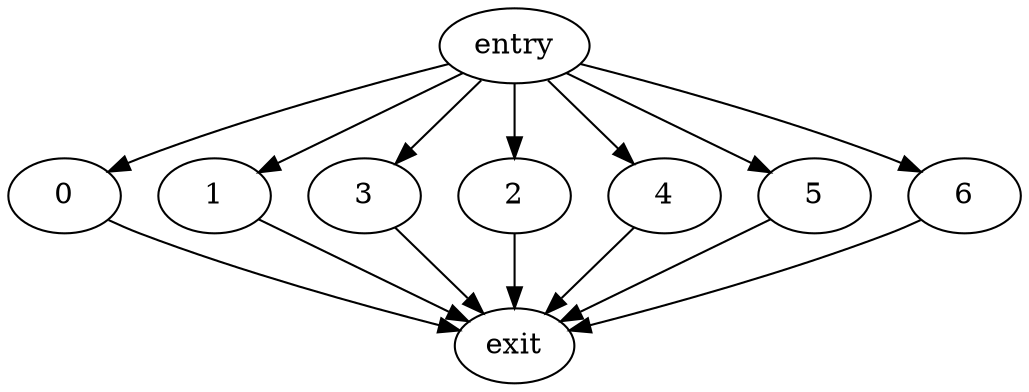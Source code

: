 digraph "/join-graph-7-output" {
		entry		 [Weight=3, Start=0, Processor=1];
		0		 [Weight=1, Start=3, Processor=1];
		1		 [Weight=2, Start=4, Processor=1];
		3		 [Weight=4, Start=7, Processor=2];
		2		 [Weight=3, Start=6, Processor=3];
		4		 [Weight=5, Start=8, Processor=4];
		5		 [Weight=6, Start=6, Processor=1];
		6		 [Weight=7, Start=11, Processor=2];
		exit		 [Weight=5, Start=18, Processor=2];
		entry -> 0	 [Weight=1];
		0 -> exit	 [Weight=1];
		entry -> 1	 [Weight=2];
		1 -> exit	 [Weight=2];
		entry -> 2	 [Weight=3];
		2 -> exit	 [Weight=3];
		entry -> 3	 [Weight=4];
		3 -> exit	 [Weight=4];
		entry -> 4	 [Weight=5];
		4 -> exit	 [Weight=5];
		entry -> 5	 [Weight=6];
		5 -> exit	 [Weight=6];
		entry -> 6	 [Weight=7];
		6 -> exit	 [Weight=7];
}
